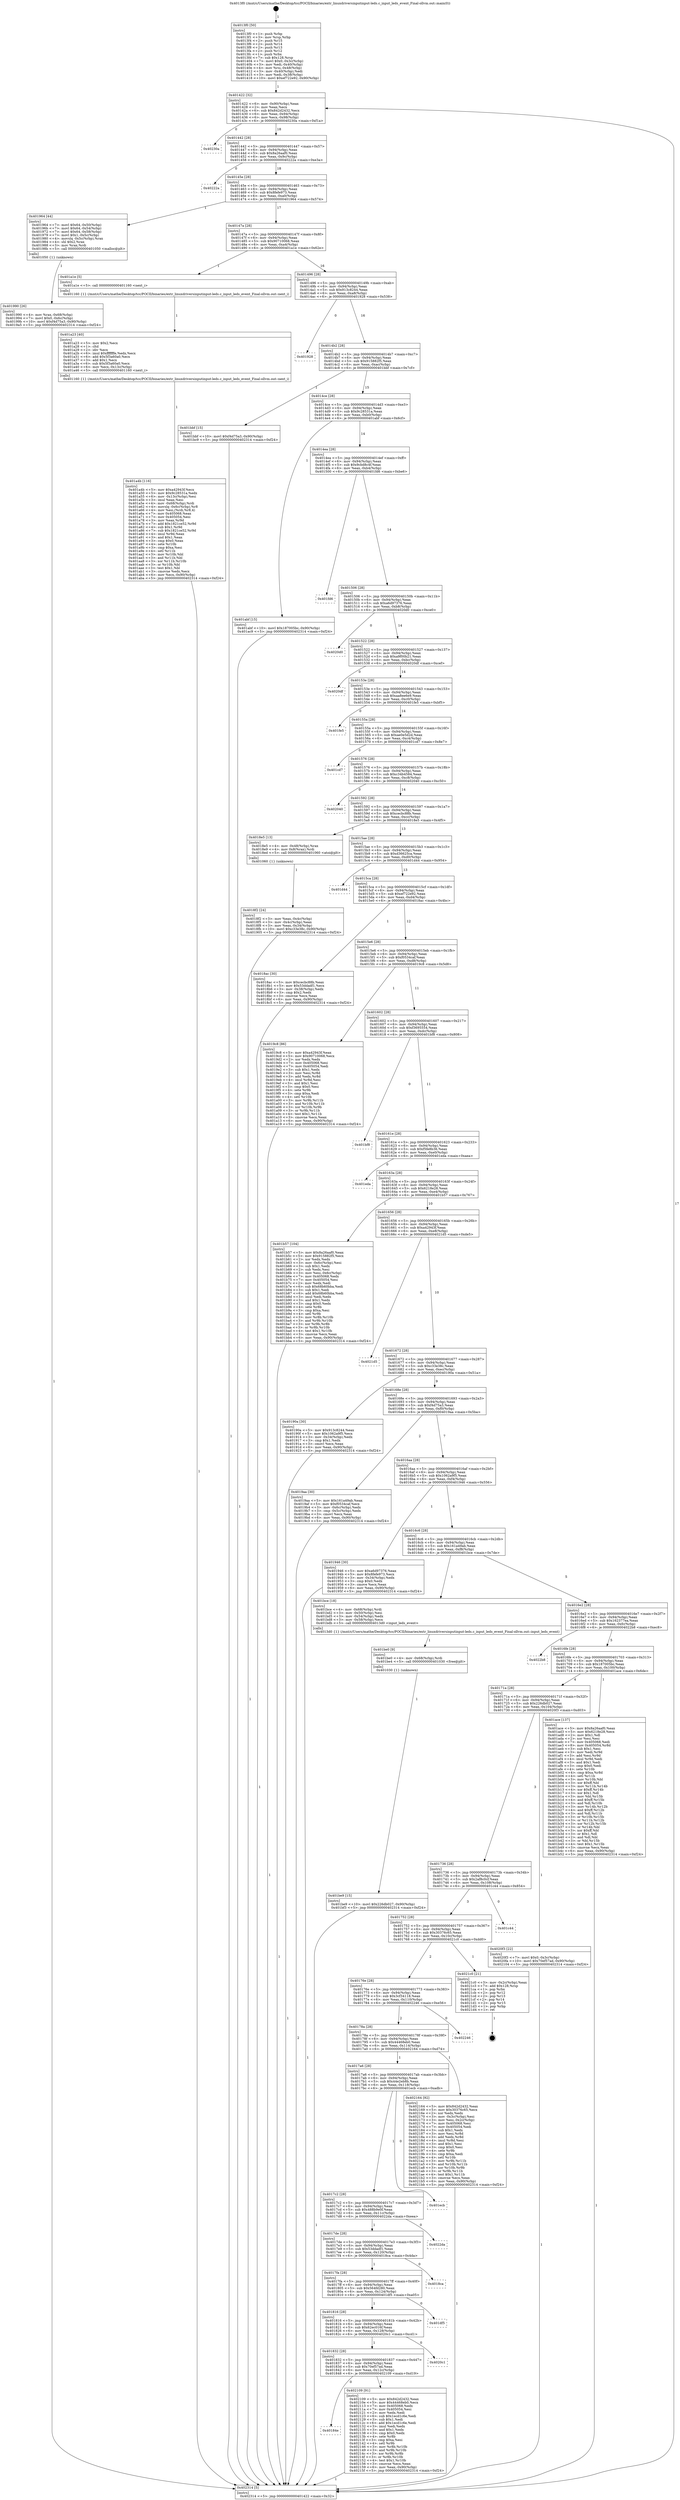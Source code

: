 digraph "0x4013f0" {
  label = "0x4013f0 (/mnt/c/Users/mathe/Desktop/tcc/POCII/binaries/extr_linuxdriversinputinput-leds.c_input_leds_event_Final-ollvm.out::main(0))"
  labelloc = "t"
  node[shape=record]

  Entry [label="",width=0.3,height=0.3,shape=circle,fillcolor=black,style=filled]
  "0x401422" [label="{
     0x401422 [32]\l
     | [instrs]\l
     &nbsp;&nbsp;0x401422 \<+6\>: mov -0x90(%rbp),%eax\l
     &nbsp;&nbsp;0x401428 \<+2\>: mov %eax,%ecx\l
     &nbsp;&nbsp;0x40142a \<+6\>: sub $0x842d2432,%ecx\l
     &nbsp;&nbsp;0x401430 \<+6\>: mov %eax,-0x94(%rbp)\l
     &nbsp;&nbsp;0x401436 \<+6\>: mov %ecx,-0x98(%rbp)\l
     &nbsp;&nbsp;0x40143c \<+6\>: je 000000000040230a \<main+0xf1a\>\l
  }"]
  "0x40230a" [label="{
     0x40230a\l
  }", style=dashed]
  "0x401442" [label="{
     0x401442 [28]\l
     | [instrs]\l
     &nbsp;&nbsp;0x401442 \<+5\>: jmp 0000000000401447 \<main+0x57\>\l
     &nbsp;&nbsp;0x401447 \<+6\>: mov -0x94(%rbp),%eax\l
     &nbsp;&nbsp;0x40144d \<+5\>: sub $0x8a26aaf0,%eax\l
     &nbsp;&nbsp;0x401452 \<+6\>: mov %eax,-0x9c(%rbp)\l
     &nbsp;&nbsp;0x401458 \<+6\>: je 000000000040222a \<main+0xe3a\>\l
  }"]
  Exit [label="",width=0.3,height=0.3,shape=circle,fillcolor=black,style=filled,peripheries=2]
  "0x40222a" [label="{
     0x40222a\l
  }", style=dashed]
  "0x40145e" [label="{
     0x40145e [28]\l
     | [instrs]\l
     &nbsp;&nbsp;0x40145e \<+5\>: jmp 0000000000401463 \<main+0x73\>\l
     &nbsp;&nbsp;0x401463 \<+6\>: mov -0x94(%rbp),%eax\l
     &nbsp;&nbsp;0x401469 \<+5\>: sub $0x8fefe973,%eax\l
     &nbsp;&nbsp;0x40146e \<+6\>: mov %eax,-0xa0(%rbp)\l
     &nbsp;&nbsp;0x401474 \<+6\>: je 0000000000401964 \<main+0x574\>\l
  }"]
  "0x40184e" [label="{
     0x40184e\l
  }", style=dashed]
  "0x401964" [label="{
     0x401964 [44]\l
     | [instrs]\l
     &nbsp;&nbsp;0x401964 \<+7\>: movl $0x64,-0x50(%rbp)\l
     &nbsp;&nbsp;0x40196b \<+7\>: movl $0x64,-0x54(%rbp)\l
     &nbsp;&nbsp;0x401972 \<+7\>: movl $0x64,-0x58(%rbp)\l
     &nbsp;&nbsp;0x401979 \<+7\>: movl $0x1,-0x5c(%rbp)\l
     &nbsp;&nbsp;0x401980 \<+4\>: movslq -0x5c(%rbp),%rax\l
     &nbsp;&nbsp;0x401984 \<+4\>: shl $0x2,%rax\l
     &nbsp;&nbsp;0x401988 \<+3\>: mov %rax,%rdi\l
     &nbsp;&nbsp;0x40198b \<+5\>: call 0000000000401050 \<malloc@plt\>\l
     | [calls]\l
     &nbsp;&nbsp;0x401050 \{1\} (unknown)\l
  }"]
  "0x40147a" [label="{
     0x40147a [28]\l
     | [instrs]\l
     &nbsp;&nbsp;0x40147a \<+5\>: jmp 000000000040147f \<main+0x8f\>\l
     &nbsp;&nbsp;0x40147f \<+6\>: mov -0x94(%rbp),%eax\l
     &nbsp;&nbsp;0x401485 \<+5\>: sub $0x90710068,%eax\l
     &nbsp;&nbsp;0x40148a \<+6\>: mov %eax,-0xa4(%rbp)\l
     &nbsp;&nbsp;0x401490 \<+6\>: je 0000000000401a1e \<main+0x62e\>\l
  }"]
  "0x402109" [label="{
     0x402109 [91]\l
     | [instrs]\l
     &nbsp;&nbsp;0x402109 \<+5\>: mov $0x842d2432,%eax\l
     &nbsp;&nbsp;0x40210e \<+5\>: mov $0x44468eb0,%ecx\l
     &nbsp;&nbsp;0x402113 \<+7\>: mov 0x405068,%edx\l
     &nbsp;&nbsp;0x40211a \<+7\>: mov 0x405054,%esi\l
     &nbsp;&nbsp;0x402121 \<+2\>: mov %edx,%edi\l
     &nbsp;&nbsp;0x402123 \<+6\>: sub $0x1ecd1c6e,%edi\l
     &nbsp;&nbsp;0x402129 \<+3\>: sub $0x1,%edi\l
     &nbsp;&nbsp;0x40212c \<+6\>: add $0x1ecd1c6e,%edi\l
     &nbsp;&nbsp;0x402132 \<+3\>: imul %edi,%edx\l
     &nbsp;&nbsp;0x402135 \<+3\>: and $0x1,%edx\l
     &nbsp;&nbsp;0x402138 \<+3\>: cmp $0x0,%edx\l
     &nbsp;&nbsp;0x40213b \<+4\>: sete %r8b\l
     &nbsp;&nbsp;0x40213f \<+3\>: cmp $0xa,%esi\l
     &nbsp;&nbsp;0x402142 \<+4\>: setl %r9b\l
     &nbsp;&nbsp;0x402146 \<+3\>: mov %r8b,%r10b\l
     &nbsp;&nbsp;0x402149 \<+3\>: and %r9b,%r10b\l
     &nbsp;&nbsp;0x40214c \<+3\>: xor %r9b,%r8b\l
     &nbsp;&nbsp;0x40214f \<+3\>: or %r8b,%r10b\l
     &nbsp;&nbsp;0x402152 \<+4\>: test $0x1,%r10b\l
     &nbsp;&nbsp;0x402156 \<+3\>: cmovne %ecx,%eax\l
     &nbsp;&nbsp;0x402159 \<+6\>: mov %eax,-0x90(%rbp)\l
     &nbsp;&nbsp;0x40215f \<+5\>: jmp 0000000000402314 \<main+0xf24\>\l
  }"]
  "0x401a1e" [label="{
     0x401a1e [5]\l
     | [instrs]\l
     &nbsp;&nbsp;0x401a1e \<+5\>: call 0000000000401160 \<next_i\>\l
     | [calls]\l
     &nbsp;&nbsp;0x401160 \{1\} (/mnt/c/Users/mathe/Desktop/tcc/POCII/binaries/extr_linuxdriversinputinput-leds.c_input_leds_event_Final-ollvm.out::next_i)\l
  }"]
  "0x401496" [label="{
     0x401496 [28]\l
     | [instrs]\l
     &nbsp;&nbsp;0x401496 \<+5\>: jmp 000000000040149b \<main+0xab\>\l
     &nbsp;&nbsp;0x40149b \<+6\>: mov -0x94(%rbp),%eax\l
     &nbsp;&nbsp;0x4014a1 \<+5\>: sub $0x913c8244,%eax\l
     &nbsp;&nbsp;0x4014a6 \<+6\>: mov %eax,-0xa8(%rbp)\l
     &nbsp;&nbsp;0x4014ac \<+6\>: je 0000000000401928 \<main+0x538\>\l
  }"]
  "0x401832" [label="{
     0x401832 [28]\l
     | [instrs]\l
     &nbsp;&nbsp;0x401832 \<+5\>: jmp 0000000000401837 \<main+0x447\>\l
     &nbsp;&nbsp;0x401837 \<+6\>: mov -0x94(%rbp),%eax\l
     &nbsp;&nbsp;0x40183d \<+5\>: sub $0x70ef57ad,%eax\l
     &nbsp;&nbsp;0x401842 \<+6\>: mov %eax,-0x12c(%rbp)\l
     &nbsp;&nbsp;0x401848 \<+6\>: je 0000000000402109 \<main+0xd19\>\l
  }"]
  "0x401928" [label="{
     0x401928\l
  }", style=dashed]
  "0x4014b2" [label="{
     0x4014b2 [28]\l
     | [instrs]\l
     &nbsp;&nbsp;0x4014b2 \<+5\>: jmp 00000000004014b7 \<main+0xc7\>\l
     &nbsp;&nbsp;0x4014b7 \<+6\>: mov -0x94(%rbp),%eax\l
     &nbsp;&nbsp;0x4014bd \<+5\>: sub $0x915882f5,%eax\l
     &nbsp;&nbsp;0x4014c2 \<+6\>: mov %eax,-0xac(%rbp)\l
     &nbsp;&nbsp;0x4014c8 \<+6\>: je 0000000000401bbf \<main+0x7cf\>\l
  }"]
  "0x4020c1" [label="{
     0x4020c1\l
  }", style=dashed]
  "0x401bbf" [label="{
     0x401bbf [15]\l
     | [instrs]\l
     &nbsp;&nbsp;0x401bbf \<+10\>: movl $0xf4d75a3,-0x90(%rbp)\l
     &nbsp;&nbsp;0x401bc9 \<+5\>: jmp 0000000000402314 \<main+0xf24\>\l
  }"]
  "0x4014ce" [label="{
     0x4014ce [28]\l
     | [instrs]\l
     &nbsp;&nbsp;0x4014ce \<+5\>: jmp 00000000004014d3 \<main+0xe3\>\l
     &nbsp;&nbsp;0x4014d3 \<+6\>: mov -0x94(%rbp),%eax\l
     &nbsp;&nbsp;0x4014d9 \<+5\>: sub $0x9c28531a,%eax\l
     &nbsp;&nbsp;0x4014de \<+6\>: mov %eax,-0xb0(%rbp)\l
     &nbsp;&nbsp;0x4014e4 \<+6\>: je 0000000000401abf \<main+0x6cf\>\l
  }"]
  "0x401816" [label="{
     0x401816 [28]\l
     | [instrs]\l
     &nbsp;&nbsp;0x401816 \<+5\>: jmp 000000000040181b \<main+0x42b\>\l
     &nbsp;&nbsp;0x40181b \<+6\>: mov -0x94(%rbp),%eax\l
     &nbsp;&nbsp;0x401821 \<+5\>: sub $0x62ec016f,%eax\l
     &nbsp;&nbsp;0x401826 \<+6\>: mov %eax,-0x128(%rbp)\l
     &nbsp;&nbsp;0x40182c \<+6\>: je 00000000004020c1 \<main+0xcd1\>\l
  }"]
  "0x401abf" [label="{
     0x401abf [15]\l
     | [instrs]\l
     &nbsp;&nbsp;0x401abf \<+10\>: movl $0x187005bc,-0x90(%rbp)\l
     &nbsp;&nbsp;0x401ac9 \<+5\>: jmp 0000000000402314 \<main+0xf24\>\l
  }"]
  "0x4014ea" [label="{
     0x4014ea [28]\l
     | [instrs]\l
     &nbsp;&nbsp;0x4014ea \<+5\>: jmp 00000000004014ef \<main+0xff\>\l
     &nbsp;&nbsp;0x4014ef \<+6\>: mov -0x94(%rbp),%eax\l
     &nbsp;&nbsp;0x4014f5 \<+5\>: sub $0x9cbd8c4f,%eax\l
     &nbsp;&nbsp;0x4014fa \<+6\>: mov %eax,-0xb4(%rbp)\l
     &nbsp;&nbsp;0x401500 \<+6\>: je 0000000000401fd6 \<main+0xbe6\>\l
  }"]
  "0x401df5" [label="{
     0x401df5\l
  }", style=dashed]
  "0x401fd6" [label="{
     0x401fd6\l
  }", style=dashed]
  "0x401506" [label="{
     0x401506 [28]\l
     | [instrs]\l
     &nbsp;&nbsp;0x401506 \<+5\>: jmp 000000000040150b \<main+0x11b\>\l
     &nbsp;&nbsp;0x40150b \<+6\>: mov -0x94(%rbp),%eax\l
     &nbsp;&nbsp;0x401511 \<+5\>: sub $0xa6d97376,%eax\l
     &nbsp;&nbsp;0x401516 \<+6\>: mov %eax,-0xb8(%rbp)\l
     &nbsp;&nbsp;0x40151c \<+6\>: je 00000000004020d0 \<main+0xce0\>\l
  }"]
  "0x4017fa" [label="{
     0x4017fa [28]\l
     | [instrs]\l
     &nbsp;&nbsp;0x4017fa \<+5\>: jmp 00000000004017ff \<main+0x40f\>\l
     &nbsp;&nbsp;0x4017ff \<+6\>: mov -0x94(%rbp),%eax\l
     &nbsp;&nbsp;0x401805 \<+5\>: sub $0x564fd280,%eax\l
     &nbsp;&nbsp;0x40180a \<+6\>: mov %eax,-0x124(%rbp)\l
     &nbsp;&nbsp;0x401810 \<+6\>: je 0000000000401df5 \<main+0xa05\>\l
  }"]
  "0x4020d0" [label="{
     0x4020d0\l
  }", style=dashed]
  "0x401522" [label="{
     0x401522 [28]\l
     | [instrs]\l
     &nbsp;&nbsp;0x401522 \<+5\>: jmp 0000000000401527 \<main+0x137\>\l
     &nbsp;&nbsp;0x401527 \<+6\>: mov -0x94(%rbp),%eax\l
     &nbsp;&nbsp;0x40152d \<+5\>: sub $0xa9f00b21,%eax\l
     &nbsp;&nbsp;0x401532 \<+6\>: mov %eax,-0xbc(%rbp)\l
     &nbsp;&nbsp;0x401538 \<+6\>: je 00000000004020df \<main+0xcef\>\l
  }"]
  "0x4018ca" [label="{
     0x4018ca\l
  }", style=dashed]
  "0x4020df" [label="{
     0x4020df\l
  }", style=dashed]
  "0x40153e" [label="{
     0x40153e [28]\l
     | [instrs]\l
     &nbsp;&nbsp;0x40153e \<+5\>: jmp 0000000000401543 \<main+0x153\>\l
     &nbsp;&nbsp;0x401543 \<+6\>: mov -0x94(%rbp),%eax\l
     &nbsp;&nbsp;0x401549 \<+5\>: sub $0xaa8ee6e9,%eax\l
     &nbsp;&nbsp;0x40154e \<+6\>: mov %eax,-0xc0(%rbp)\l
     &nbsp;&nbsp;0x401554 \<+6\>: je 0000000000401fe5 \<main+0xbf5\>\l
  }"]
  "0x4017de" [label="{
     0x4017de [28]\l
     | [instrs]\l
     &nbsp;&nbsp;0x4017de \<+5\>: jmp 00000000004017e3 \<main+0x3f3\>\l
     &nbsp;&nbsp;0x4017e3 \<+6\>: mov -0x94(%rbp),%eax\l
     &nbsp;&nbsp;0x4017e9 \<+5\>: sub $0x53ddadf1,%eax\l
     &nbsp;&nbsp;0x4017ee \<+6\>: mov %eax,-0x120(%rbp)\l
     &nbsp;&nbsp;0x4017f4 \<+6\>: je 00000000004018ca \<main+0x4da\>\l
  }"]
  "0x401fe5" [label="{
     0x401fe5\l
  }", style=dashed]
  "0x40155a" [label="{
     0x40155a [28]\l
     | [instrs]\l
     &nbsp;&nbsp;0x40155a \<+5\>: jmp 000000000040155f \<main+0x16f\>\l
     &nbsp;&nbsp;0x40155f \<+6\>: mov -0x94(%rbp),%eax\l
     &nbsp;&nbsp;0x401565 \<+5\>: sub $0xae0e5d2d,%eax\l
     &nbsp;&nbsp;0x40156a \<+6\>: mov %eax,-0xc4(%rbp)\l
     &nbsp;&nbsp;0x401570 \<+6\>: je 0000000000401cd7 \<main+0x8e7\>\l
  }"]
  "0x4022da" [label="{
     0x4022da\l
  }", style=dashed]
  "0x401cd7" [label="{
     0x401cd7\l
  }", style=dashed]
  "0x401576" [label="{
     0x401576 [28]\l
     | [instrs]\l
     &nbsp;&nbsp;0x401576 \<+5\>: jmp 000000000040157b \<main+0x18b\>\l
     &nbsp;&nbsp;0x40157b \<+6\>: mov -0x94(%rbp),%eax\l
     &nbsp;&nbsp;0x401581 \<+5\>: sub $0xc34b4584,%eax\l
     &nbsp;&nbsp;0x401586 \<+6\>: mov %eax,-0xc8(%rbp)\l
     &nbsp;&nbsp;0x40158c \<+6\>: je 0000000000402040 \<main+0xc50\>\l
  }"]
  "0x4017c2" [label="{
     0x4017c2 [28]\l
     | [instrs]\l
     &nbsp;&nbsp;0x4017c2 \<+5\>: jmp 00000000004017c7 \<main+0x3d7\>\l
     &nbsp;&nbsp;0x4017c7 \<+6\>: mov -0x94(%rbp),%eax\l
     &nbsp;&nbsp;0x4017cd \<+5\>: sub $0x488b9e0f,%eax\l
     &nbsp;&nbsp;0x4017d2 \<+6\>: mov %eax,-0x11c(%rbp)\l
     &nbsp;&nbsp;0x4017d8 \<+6\>: je 00000000004022da \<main+0xeea\>\l
  }"]
  "0x402040" [label="{
     0x402040\l
  }", style=dashed]
  "0x401592" [label="{
     0x401592 [28]\l
     | [instrs]\l
     &nbsp;&nbsp;0x401592 \<+5\>: jmp 0000000000401597 \<main+0x1a7\>\l
     &nbsp;&nbsp;0x401597 \<+6\>: mov -0x94(%rbp),%eax\l
     &nbsp;&nbsp;0x40159d \<+5\>: sub $0xcecbc88b,%eax\l
     &nbsp;&nbsp;0x4015a2 \<+6\>: mov %eax,-0xcc(%rbp)\l
     &nbsp;&nbsp;0x4015a8 \<+6\>: je 00000000004018e5 \<main+0x4f5\>\l
  }"]
  "0x401ecb" [label="{
     0x401ecb\l
  }", style=dashed]
  "0x4018e5" [label="{
     0x4018e5 [13]\l
     | [instrs]\l
     &nbsp;&nbsp;0x4018e5 \<+4\>: mov -0x48(%rbp),%rax\l
     &nbsp;&nbsp;0x4018e9 \<+4\>: mov 0x8(%rax),%rdi\l
     &nbsp;&nbsp;0x4018ed \<+5\>: call 0000000000401060 \<atoi@plt\>\l
     | [calls]\l
     &nbsp;&nbsp;0x401060 \{1\} (unknown)\l
  }"]
  "0x4015ae" [label="{
     0x4015ae [28]\l
     | [instrs]\l
     &nbsp;&nbsp;0x4015ae \<+5\>: jmp 00000000004015b3 \<main+0x1c3\>\l
     &nbsp;&nbsp;0x4015b3 \<+6\>: mov -0x94(%rbp),%eax\l
     &nbsp;&nbsp;0x4015b9 \<+5\>: sub $0xd36625ca,%eax\l
     &nbsp;&nbsp;0x4015be \<+6\>: mov %eax,-0xd0(%rbp)\l
     &nbsp;&nbsp;0x4015c4 \<+6\>: je 0000000000401d44 \<main+0x954\>\l
  }"]
  "0x4017a6" [label="{
     0x4017a6 [28]\l
     | [instrs]\l
     &nbsp;&nbsp;0x4017a6 \<+5\>: jmp 00000000004017ab \<main+0x3bb\>\l
     &nbsp;&nbsp;0x4017ab \<+6\>: mov -0x94(%rbp),%eax\l
     &nbsp;&nbsp;0x4017b1 \<+5\>: sub $0x44e2eb8b,%eax\l
     &nbsp;&nbsp;0x4017b6 \<+6\>: mov %eax,-0x118(%rbp)\l
     &nbsp;&nbsp;0x4017bc \<+6\>: je 0000000000401ecb \<main+0xadb\>\l
  }"]
  "0x401d44" [label="{
     0x401d44\l
  }", style=dashed]
  "0x4015ca" [label="{
     0x4015ca [28]\l
     | [instrs]\l
     &nbsp;&nbsp;0x4015ca \<+5\>: jmp 00000000004015cf \<main+0x1df\>\l
     &nbsp;&nbsp;0x4015cf \<+6\>: mov -0x94(%rbp),%eax\l
     &nbsp;&nbsp;0x4015d5 \<+5\>: sub $0xef722e92,%eax\l
     &nbsp;&nbsp;0x4015da \<+6\>: mov %eax,-0xd4(%rbp)\l
     &nbsp;&nbsp;0x4015e0 \<+6\>: je 00000000004018ac \<main+0x4bc\>\l
  }"]
  "0x402164" [label="{
     0x402164 [92]\l
     | [instrs]\l
     &nbsp;&nbsp;0x402164 \<+5\>: mov $0x842d2432,%eax\l
     &nbsp;&nbsp;0x402169 \<+5\>: mov $0x30376c65,%ecx\l
     &nbsp;&nbsp;0x40216e \<+2\>: xor %edx,%edx\l
     &nbsp;&nbsp;0x402170 \<+3\>: mov -0x3c(%rbp),%esi\l
     &nbsp;&nbsp;0x402173 \<+3\>: mov %esi,-0x2c(%rbp)\l
     &nbsp;&nbsp;0x402176 \<+7\>: mov 0x405068,%esi\l
     &nbsp;&nbsp;0x40217d \<+7\>: mov 0x405054,%edi\l
     &nbsp;&nbsp;0x402184 \<+3\>: sub $0x1,%edx\l
     &nbsp;&nbsp;0x402187 \<+3\>: mov %esi,%r8d\l
     &nbsp;&nbsp;0x40218a \<+3\>: add %edx,%r8d\l
     &nbsp;&nbsp;0x40218d \<+4\>: imul %r8d,%esi\l
     &nbsp;&nbsp;0x402191 \<+3\>: and $0x1,%esi\l
     &nbsp;&nbsp;0x402194 \<+3\>: cmp $0x0,%esi\l
     &nbsp;&nbsp;0x402197 \<+4\>: sete %r9b\l
     &nbsp;&nbsp;0x40219b \<+3\>: cmp $0xa,%edi\l
     &nbsp;&nbsp;0x40219e \<+4\>: setl %r10b\l
     &nbsp;&nbsp;0x4021a2 \<+3\>: mov %r9b,%r11b\l
     &nbsp;&nbsp;0x4021a5 \<+3\>: and %r10b,%r11b\l
     &nbsp;&nbsp;0x4021a8 \<+3\>: xor %r10b,%r9b\l
     &nbsp;&nbsp;0x4021ab \<+3\>: or %r9b,%r11b\l
     &nbsp;&nbsp;0x4021ae \<+4\>: test $0x1,%r11b\l
     &nbsp;&nbsp;0x4021b2 \<+3\>: cmovne %ecx,%eax\l
     &nbsp;&nbsp;0x4021b5 \<+6\>: mov %eax,-0x90(%rbp)\l
     &nbsp;&nbsp;0x4021bb \<+5\>: jmp 0000000000402314 \<main+0xf24\>\l
  }"]
  "0x4018ac" [label="{
     0x4018ac [30]\l
     | [instrs]\l
     &nbsp;&nbsp;0x4018ac \<+5\>: mov $0xcecbc88b,%eax\l
     &nbsp;&nbsp;0x4018b1 \<+5\>: mov $0x53ddadf1,%ecx\l
     &nbsp;&nbsp;0x4018b6 \<+3\>: mov -0x38(%rbp),%edx\l
     &nbsp;&nbsp;0x4018b9 \<+3\>: cmp $0x2,%edx\l
     &nbsp;&nbsp;0x4018bc \<+3\>: cmovne %ecx,%eax\l
     &nbsp;&nbsp;0x4018bf \<+6\>: mov %eax,-0x90(%rbp)\l
     &nbsp;&nbsp;0x4018c5 \<+5\>: jmp 0000000000402314 \<main+0xf24\>\l
  }"]
  "0x4015e6" [label="{
     0x4015e6 [28]\l
     | [instrs]\l
     &nbsp;&nbsp;0x4015e6 \<+5\>: jmp 00000000004015eb \<main+0x1fb\>\l
     &nbsp;&nbsp;0x4015eb \<+6\>: mov -0x94(%rbp),%eax\l
     &nbsp;&nbsp;0x4015f1 \<+5\>: sub $0xf0534caf,%eax\l
     &nbsp;&nbsp;0x4015f6 \<+6\>: mov %eax,-0xd8(%rbp)\l
     &nbsp;&nbsp;0x4015fc \<+6\>: je 00000000004019c8 \<main+0x5d8\>\l
  }"]
  "0x402314" [label="{
     0x402314 [5]\l
     | [instrs]\l
     &nbsp;&nbsp;0x402314 \<+5\>: jmp 0000000000401422 \<main+0x32\>\l
  }"]
  "0x4013f0" [label="{
     0x4013f0 [50]\l
     | [instrs]\l
     &nbsp;&nbsp;0x4013f0 \<+1\>: push %rbp\l
     &nbsp;&nbsp;0x4013f1 \<+3\>: mov %rsp,%rbp\l
     &nbsp;&nbsp;0x4013f4 \<+2\>: push %r15\l
     &nbsp;&nbsp;0x4013f6 \<+2\>: push %r14\l
     &nbsp;&nbsp;0x4013f8 \<+2\>: push %r13\l
     &nbsp;&nbsp;0x4013fa \<+2\>: push %r12\l
     &nbsp;&nbsp;0x4013fc \<+1\>: push %rbx\l
     &nbsp;&nbsp;0x4013fd \<+7\>: sub $0x128,%rsp\l
     &nbsp;&nbsp;0x401404 \<+7\>: movl $0x0,-0x3c(%rbp)\l
     &nbsp;&nbsp;0x40140b \<+3\>: mov %edi,-0x40(%rbp)\l
     &nbsp;&nbsp;0x40140e \<+4\>: mov %rsi,-0x48(%rbp)\l
     &nbsp;&nbsp;0x401412 \<+3\>: mov -0x40(%rbp),%edi\l
     &nbsp;&nbsp;0x401415 \<+3\>: mov %edi,-0x38(%rbp)\l
     &nbsp;&nbsp;0x401418 \<+10\>: movl $0xef722e92,-0x90(%rbp)\l
  }"]
  "0x4018f2" [label="{
     0x4018f2 [24]\l
     | [instrs]\l
     &nbsp;&nbsp;0x4018f2 \<+3\>: mov %eax,-0x4c(%rbp)\l
     &nbsp;&nbsp;0x4018f5 \<+3\>: mov -0x4c(%rbp),%eax\l
     &nbsp;&nbsp;0x4018f8 \<+3\>: mov %eax,-0x34(%rbp)\l
     &nbsp;&nbsp;0x4018fb \<+10\>: movl $0xc33e38c,-0x90(%rbp)\l
     &nbsp;&nbsp;0x401905 \<+5\>: jmp 0000000000402314 \<main+0xf24\>\l
  }"]
  "0x40178a" [label="{
     0x40178a [28]\l
     | [instrs]\l
     &nbsp;&nbsp;0x40178a \<+5\>: jmp 000000000040178f \<main+0x39f\>\l
     &nbsp;&nbsp;0x40178f \<+6\>: mov -0x94(%rbp),%eax\l
     &nbsp;&nbsp;0x401795 \<+5\>: sub $0x44468eb0,%eax\l
     &nbsp;&nbsp;0x40179a \<+6\>: mov %eax,-0x114(%rbp)\l
     &nbsp;&nbsp;0x4017a0 \<+6\>: je 0000000000402164 \<main+0xd74\>\l
  }"]
  "0x4019c8" [label="{
     0x4019c8 [86]\l
     | [instrs]\l
     &nbsp;&nbsp;0x4019c8 \<+5\>: mov $0xa42943f,%eax\l
     &nbsp;&nbsp;0x4019cd \<+5\>: mov $0x90710068,%ecx\l
     &nbsp;&nbsp;0x4019d2 \<+2\>: xor %edx,%edx\l
     &nbsp;&nbsp;0x4019d4 \<+7\>: mov 0x405068,%esi\l
     &nbsp;&nbsp;0x4019db \<+7\>: mov 0x405054,%edi\l
     &nbsp;&nbsp;0x4019e2 \<+3\>: sub $0x1,%edx\l
     &nbsp;&nbsp;0x4019e5 \<+3\>: mov %esi,%r8d\l
     &nbsp;&nbsp;0x4019e8 \<+3\>: add %edx,%r8d\l
     &nbsp;&nbsp;0x4019eb \<+4\>: imul %r8d,%esi\l
     &nbsp;&nbsp;0x4019ef \<+3\>: and $0x1,%esi\l
     &nbsp;&nbsp;0x4019f2 \<+3\>: cmp $0x0,%esi\l
     &nbsp;&nbsp;0x4019f5 \<+4\>: sete %r9b\l
     &nbsp;&nbsp;0x4019f9 \<+3\>: cmp $0xa,%edi\l
     &nbsp;&nbsp;0x4019fc \<+4\>: setl %r10b\l
     &nbsp;&nbsp;0x401a00 \<+3\>: mov %r9b,%r11b\l
     &nbsp;&nbsp;0x401a03 \<+3\>: and %r10b,%r11b\l
     &nbsp;&nbsp;0x401a06 \<+3\>: xor %r10b,%r9b\l
     &nbsp;&nbsp;0x401a09 \<+3\>: or %r9b,%r11b\l
     &nbsp;&nbsp;0x401a0c \<+4\>: test $0x1,%r11b\l
     &nbsp;&nbsp;0x401a10 \<+3\>: cmovne %ecx,%eax\l
     &nbsp;&nbsp;0x401a13 \<+6\>: mov %eax,-0x90(%rbp)\l
     &nbsp;&nbsp;0x401a19 \<+5\>: jmp 0000000000402314 \<main+0xf24\>\l
  }"]
  "0x401602" [label="{
     0x401602 [28]\l
     | [instrs]\l
     &nbsp;&nbsp;0x401602 \<+5\>: jmp 0000000000401607 \<main+0x217\>\l
     &nbsp;&nbsp;0x401607 \<+6\>: mov -0x94(%rbp),%eax\l
     &nbsp;&nbsp;0x40160d \<+5\>: sub $0xf3695554,%eax\l
     &nbsp;&nbsp;0x401612 \<+6\>: mov %eax,-0xdc(%rbp)\l
     &nbsp;&nbsp;0x401618 \<+6\>: je 0000000000401bf8 \<main+0x808\>\l
  }"]
  "0x402246" [label="{
     0x402246\l
  }", style=dashed]
  "0x401bf8" [label="{
     0x401bf8\l
  }", style=dashed]
  "0x40161e" [label="{
     0x40161e [28]\l
     | [instrs]\l
     &nbsp;&nbsp;0x40161e \<+5\>: jmp 0000000000401623 \<main+0x233\>\l
     &nbsp;&nbsp;0x401623 \<+6\>: mov -0x94(%rbp),%eax\l
     &nbsp;&nbsp;0x401629 \<+5\>: sub $0xf5fe8b36,%eax\l
     &nbsp;&nbsp;0x40162e \<+6\>: mov %eax,-0xe0(%rbp)\l
     &nbsp;&nbsp;0x401634 \<+6\>: je 0000000000401eda \<main+0xaea\>\l
  }"]
  "0x40176e" [label="{
     0x40176e [28]\l
     | [instrs]\l
     &nbsp;&nbsp;0x40176e \<+5\>: jmp 0000000000401773 \<main+0x383\>\l
     &nbsp;&nbsp;0x401773 \<+6\>: mov -0x94(%rbp),%eax\l
     &nbsp;&nbsp;0x401779 \<+5\>: sub $0x3cf34118,%eax\l
     &nbsp;&nbsp;0x40177e \<+6\>: mov %eax,-0x110(%rbp)\l
     &nbsp;&nbsp;0x401784 \<+6\>: je 0000000000402246 \<main+0xe56\>\l
  }"]
  "0x401eda" [label="{
     0x401eda\l
  }", style=dashed]
  "0x40163a" [label="{
     0x40163a [28]\l
     | [instrs]\l
     &nbsp;&nbsp;0x40163a \<+5\>: jmp 000000000040163f \<main+0x24f\>\l
     &nbsp;&nbsp;0x40163f \<+6\>: mov -0x94(%rbp),%eax\l
     &nbsp;&nbsp;0x401645 \<+5\>: sub $0x6218e28,%eax\l
     &nbsp;&nbsp;0x40164a \<+6\>: mov %eax,-0xe4(%rbp)\l
     &nbsp;&nbsp;0x401650 \<+6\>: je 0000000000401b57 \<main+0x767\>\l
  }"]
  "0x4021c0" [label="{
     0x4021c0 [21]\l
     | [instrs]\l
     &nbsp;&nbsp;0x4021c0 \<+3\>: mov -0x2c(%rbp),%eax\l
     &nbsp;&nbsp;0x4021c3 \<+7\>: add $0x128,%rsp\l
     &nbsp;&nbsp;0x4021ca \<+1\>: pop %rbx\l
     &nbsp;&nbsp;0x4021cb \<+2\>: pop %r12\l
     &nbsp;&nbsp;0x4021cd \<+2\>: pop %r13\l
     &nbsp;&nbsp;0x4021cf \<+2\>: pop %r14\l
     &nbsp;&nbsp;0x4021d1 \<+2\>: pop %r15\l
     &nbsp;&nbsp;0x4021d3 \<+1\>: pop %rbp\l
     &nbsp;&nbsp;0x4021d4 \<+1\>: ret\l
  }"]
  "0x401b57" [label="{
     0x401b57 [104]\l
     | [instrs]\l
     &nbsp;&nbsp;0x401b57 \<+5\>: mov $0x8a26aaf0,%eax\l
     &nbsp;&nbsp;0x401b5c \<+5\>: mov $0x915882f5,%ecx\l
     &nbsp;&nbsp;0x401b61 \<+2\>: xor %edx,%edx\l
     &nbsp;&nbsp;0x401b63 \<+3\>: mov -0x6c(%rbp),%esi\l
     &nbsp;&nbsp;0x401b66 \<+3\>: sub $0x1,%edx\l
     &nbsp;&nbsp;0x401b69 \<+2\>: sub %edx,%esi\l
     &nbsp;&nbsp;0x401b6b \<+3\>: mov %esi,-0x6c(%rbp)\l
     &nbsp;&nbsp;0x401b6e \<+7\>: mov 0x405068,%edx\l
     &nbsp;&nbsp;0x401b75 \<+7\>: mov 0x405054,%esi\l
     &nbsp;&nbsp;0x401b7c \<+2\>: mov %edx,%edi\l
     &nbsp;&nbsp;0x401b7e \<+6\>: sub $0x68b60bba,%edi\l
     &nbsp;&nbsp;0x401b84 \<+3\>: sub $0x1,%edi\l
     &nbsp;&nbsp;0x401b87 \<+6\>: add $0x68b60bba,%edi\l
     &nbsp;&nbsp;0x401b8d \<+3\>: imul %edi,%edx\l
     &nbsp;&nbsp;0x401b90 \<+3\>: and $0x1,%edx\l
     &nbsp;&nbsp;0x401b93 \<+3\>: cmp $0x0,%edx\l
     &nbsp;&nbsp;0x401b96 \<+4\>: sete %r8b\l
     &nbsp;&nbsp;0x401b9a \<+3\>: cmp $0xa,%esi\l
     &nbsp;&nbsp;0x401b9d \<+4\>: setl %r9b\l
     &nbsp;&nbsp;0x401ba1 \<+3\>: mov %r8b,%r10b\l
     &nbsp;&nbsp;0x401ba4 \<+3\>: and %r9b,%r10b\l
     &nbsp;&nbsp;0x401ba7 \<+3\>: xor %r9b,%r8b\l
     &nbsp;&nbsp;0x401baa \<+3\>: or %r8b,%r10b\l
     &nbsp;&nbsp;0x401bad \<+4\>: test $0x1,%r10b\l
     &nbsp;&nbsp;0x401bb1 \<+3\>: cmovne %ecx,%eax\l
     &nbsp;&nbsp;0x401bb4 \<+6\>: mov %eax,-0x90(%rbp)\l
     &nbsp;&nbsp;0x401bba \<+5\>: jmp 0000000000402314 \<main+0xf24\>\l
  }"]
  "0x401656" [label="{
     0x401656 [28]\l
     | [instrs]\l
     &nbsp;&nbsp;0x401656 \<+5\>: jmp 000000000040165b \<main+0x26b\>\l
     &nbsp;&nbsp;0x40165b \<+6\>: mov -0x94(%rbp),%eax\l
     &nbsp;&nbsp;0x401661 \<+5\>: sub $0xa42943f,%eax\l
     &nbsp;&nbsp;0x401666 \<+6\>: mov %eax,-0xe8(%rbp)\l
     &nbsp;&nbsp;0x40166c \<+6\>: je 00000000004021d5 \<main+0xde5\>\l
  }"]
  "0x401752" [label="{
     0x401752 [28]\l
     | [instrs]\l
     &nbsp;&nbsp;0x401752 \<+5\>: jmp 0000000000401757 \<main+0x367\>\l
     &nbsp;&nbsp;0x401757 \<+6\>: mov -0x94(%rbp),%eax\l
     &nbsp;&nbsp;0x40175d \<+5\>: sub $0x30376c65,%eax\l
     &nbsp;&nbsp;0x401762 \<+6\>: mov %eax,-0x10c(%rbp)\l
     &nbsp;&nbsp;0x401768 \<+6\>: je 00000000004021c0 \<main+0xdd0\>\l
  }"]
  "0x4021d5" [label="{
     0x4021d5\l
  }", style=dashed]
  "0x401672" [label="{
     0x401672 [28]\l
     | [instrs]\l
     &nbsp;&nbsp;0x401672 \<+5\>: jmp 0000000000401677 \<main+0x287\>\l
     &nbsp;&nbsp;0x401677 \<+6\>: mov -0x94(%rbp),%eax\l
     &nbsp;&nbsp;0x40167d \<+5\>: sub $0xc33e38c,%eax\l
     &nbsp;&nbsp;0x401682 \<+6\>: mov %eax,-0xec(%rbp)\l
     &nbsp;&nbsp;0x401688 \<+6\>: je 000000000040190a \<main+0x51a\>\l
  }"]
  "0x401c44" [label="{
     0x401c44\l
  }", style=dashed]
  "0x40190a" [label="{
     0x40190a [30]\l
     | [instrs]\l
     &nbsp;&nbsp;0x40190a \<+5\>: mov $0x913c8244,%eax\l
     &nbsp;&nbsp;0x40190f \<+5\>: mov $0x1062a9f5,%ecx\l
     &nbsp;&nbsp;0x401914 \<+3\>: mov -0x34(%rbp),%edx\l
     &nbsp;&nbsp;0x401917 \<+3\>: cmp $0x1,%edx\l
     &nbsp;&nbsp;0x40191a \<+3\>: cmovl %ecx,%eax\l
     &nbsp;&nbsp;0x40191d \<+6\>: mov %eax,-0x90(%rbp)\l
     &nbsp;&nbsp;0x401923 \<+5\>: jmp 0000000000402314 \<main+0xf24\>\l
  }"]
  "0x40168e" [label="{
     0x40168e [28]\l
     | [instrs]\l
     &nbsp;&nbsp;0x40168e \<+5\>: jmp 0000000000401693 \<main+0x2a3\>\l
     &nbsp;&nbsp;0x401693 \<+6\>: mov -0x94(%rbp),%eax\l
     &nbsp;&nbsp;0x401699 \<+5\>: sub $0xf4d75a3,%eax\l
     &nbsp;&nbsp;0x40169e \<+6\>: mov %eax,-0xf0(%rbp)\l
     &nbsp;&nbsp;0x4016a4 \<+6\>: je 00000000004019aa \<main+0x5ba\>\l
  }"]
  "0x401736" [label="{
     0x401736 [28]\l
     | [instrs]\l
     &nbsp;&nbsp;0x401736 \<+5\>: jmp 000000000040173b \<main+0x34b\>\l
     &nbsp;&nbsp;0x40173b \<+6\>: mov -0x94(%rbp),%eax\l
     &nbsp;&nbsp;0x401741 \<+5\>: sub $0x2af8c0cf,%eax\l
     &nbsp;&nbsp;0x401746 \<+6\>: mov %eax,-0x108(%rbp)\l
     &nbsp;&nbsp;0x40174c \<+6\>: je 0000000000401c44 \<main+0x854\>\l
  }"]
  "0x4019aa" [label="{
     0x4019aa [30]\l
     | [instrs]\l
     &nbsp;&nbsp;0x4019aa \<+5\>: mov $0x161a49ab,%eax\l
     &nbsp;&nbsp;0x4019af \<+5\>: mov $0xf0534caf,%ecx\l
     &nbsp;&nbsp;0x4019b4 \<+3\>: mov -0x6c(%rbp),%edx\l
     &nbsp;&nbsp;0x4019b7 \<+3\>: cmp -0x5c(%rbp),%edx\l
     &nbsp;&nbsp;0x4019ba \<+3\>: cmovl %ecx,%eax\l
     &nbsp;&nbsp;0x4019bd \<+6\>: mov %eax,-0x90(%rbp)\l
     &nbsp;&nbsp;0x4019c3 \<+5\>: jmp 0000000000402314 \<main+0xf24\>\l
  }"]
  "0x4016aa" [label="{
     0x4016aa [28]\l
     | [instrs]\l
     &nbsp;&nbsp;0x4016aa \<+5\>: jmp 00000000004016af \<main+0x2bf\>\l
     &nbsp;&nbsp;0x4016af \<+6\>: mov -0x94(%rbp),%eax\l
     &nbsp;&nbsp;0x4016b5 \<+5\>: sub $0x1062a9f5,%eax\l
     &nbsp;&nbsp;0x4016ba \<+6\>: mov %eax,-0xf4(%rbp)\l
     &nbsp;&nbsp;0x4016c0 \<+6\>: je 0000000000401946 \<main+0x556\>\l
  }"]
  "0x4020f3" [label="{
     0x4020f3 [22]\l
     | [instrs]\l
     &nbsp;&nbsp;0x4020f3 \<+7\>: movl $0x0,-0x3c(%rbp)\l
     &nbsp;&nbsp;0x4020fa \<+10\>: movl $0x70ef57ad,-0x90(%rbp)\l
     &nbsp;&nbsp;0x402104 \<+5\>: jmp 0000000000402314 \<main+0xf24\>\l
  }"]
  "0x401946" [label="{
     0x401946 [30]\l
     | [instrs]\l
     &nbsp;&nbsp;0x401946 \<+5\>: mov $0xa6d97376,%eax\l
     &nbsp;&nbsp;0x40194b \<+5\>: mov $0x8fefe973,%ecx\l
     &nbsp;&nbsp;0x401950 \<+3\>: mov -0x34(%rbp),%edx\l
     &nbsp;&nbsp;0x401953 \<+3\>: cmp $0x0,%edx\l
     &nbsp;&nbsp;0x401956 \<+3\>: cmove %ecx,%eax\l
     &nbsp;&nbsp;0x401959 \<+6\>: mov %eax,-0x90(%rbp)\l
     &nbsp;&nbsp;0x40195f \<+5\>: jmp 0000000000402314 \<main+0xf24\>\l
  }"]
  "0x4016c6" [label="{
     0x4016c6 [28]\l
     | [instrs]\l
     &nbsp;&nbsp;0x4016c6 \<+5\>: jmp 00000000004016cb \<main+0x2db\>\l
     &nbsp;&nbsp;0x4016cb \<+6\>: mov -0x94(%rbp),%eax\l
     &nbsp;&nbsp;0x4016d1 \<+5\>: sub $0x161a49ab,%eax\l
     &nbsp;&nbsp;0x4016d6 \<+6\>: mov %eax,-0xf8(%rbp)\l
     &nbsp;&nbsp;0x4016dc \<+6\>: je 0000000000401bce \<main+0x7de\>\l
  }"]
  "0x401990" [label="{
     0x401990 [26]\l
     | [instrs]\l
     &nbsp;&nbsp;0x401990 \<+4\>: mov %rax,-0x68(%rbp)\l
     &nbsp;&nbsp;0x401994 \<+7\>: movl $0x0,-0x6c(%rbp)\l
     &nbsp;&nbsp;0x40199b \<+10\>: movl $0xf4d75a3,-0x90(%rbp)\l
     &nbsp;&nbsp;0x4019a5 \<+5\>: jmp 0000000000402314 \<main+0xf24\>\l
  }"]
  "0x401a23" [label="{
     0x401a23 [40]\l
     | [instrs]\l
     &nbsp;&nbsp;0x401a23 \<+5\>: mov $0x2,%ecx\l
     &nbsp;&nbsp;0x401a28 \<+1\>: cltd\l
     &nbsp;&nbsp;0x401a29 \<+2\>: idiv %ecx\l
     &nbsp;&nbsp;0x401a2b \<+6\>: imul $0xfffffffe,%edx,%ecx\l
     &nbsp;&nbsp;0x401a31 \<+6\>: add $0x5f3a60a0,%ecx\l
     &nbsp;&nbsp;0x401a37 \<+3\>: add $0x1,%ecx\l
     &nbsp;&nbsp;0x401a3a \<+6\>: sub $0x5f3a60a0,%ecx\l
     &nbsp;&nbsp;0x401a40 \<+6\>: mov %ecx,-0x13c(%rbp)\l
     &nbsp;&nbsp;0x401a46 \<+5\>: call 0000000000401160 \<next_i\>\l
     | [calls]\l
     &nbsp;&nbsp;0x401160 \{1\} (/mnt/c/Users/mathe/Desktop/tcc/POCII/binaries/extr_linuxdriversinputinput-leds.c_input_leds_event_Final-ollvm.out::next_i)\l
  }"]
  "0x401a4b" [label="{
     0x401a4b [116]\l
     | [instrs]\l
     &nbsp;&nbsp;0x401a4b \<+5\>: mov $0xa42943f,%ecx\l
     &nbsp;&nbsp;0x401a50 \<+5\>: mov $0x9c28531a,%edx\l
     &nbsp;&nbsp;0x401a55 \<+6\>: mov -0x13c(%rbp),%esi\l
     &nbsp;&nbsp;0x401a5b \<+3\>: imul %eax,%esi\l
     &nbsp;&nbsp;0x401a5e \<+4\>: mov -0x68(%rbp),%rdi\l
     &nbsp;&nbsp;0x401a62 \<+4\>: movslq -0x6c(%rbp),%r8\l
     &nbsp;&nbsp;0x401a66 \<+4\>: mov %esi,(%rdi,%r8,4)\l
     &nbsp;&nbsp;0x401a6a \<+7\>: mov 0x405068,%eax\l
     &nbsp;&nbsp;0x401a71 \<+7\>: mov 0x405054,%esi\l
     &nbsp;&nbsp;0x401a78 \<+3\>: mov %eax,%r9d\l
     &nbsp;&nbsp;0x401a7b \<+7\>: add $0x1821ce52,%r9d\l
     &nbsp;&nbsp;0x401a82 \<+4\>: sub $0x1,%r9d\l
     &nbsp;&nbsp;0x401a86 \<+7\>: sub $0x1821ce52,%r9d\l
     &nbsp;&nbsp;0x401a8d \<+4\>: imul %r9d,%eax\l
     &nbsp;&nbsp;0x401a91 \<+3\>: and $0x1,%eax\l
     &nbsp;&nbsp;0x401a94 \<+3\>: cmp $0x0,%eax\l
     &nbsp;&nbsp;0x401a97 \<+4\>: sete %r10b\l
     &nbsp;&nbsp;0x401a9b \<+3\>: cmp $0xa,%esi\l
     &nbsp;&nbsp;0x401a9e \<+4\>: setl %r11b\l
     &nbsp;&nbsp;0x401aa2 \<+3\>: mov %r10b,%bl\l
     &nbsp;&nbsp;0x401aa5 \<+3\>: and %r11b,%bl\l
     &nbsp;&nbsp;0x401aa8 \<+3\>: xor %r11b,%r10b\l
     &nbsp;&nbsp;0x401aab \<+3\>: or %r10b,%bl\l
     &nbsp;&nbsp;0x401aae \<+3\>: test $0x1,%bl\l
     &nbsp;&nbsp;0x401ab1 \<+3\>: cmovne %edx,%ecx\l
     &nbsp;&nbsp;0x401ab4 \<+6\>: mov %ecx,-0x90(%rbp)\l
     &nbsp;&nbsp;0x401aba \<+5\>: jmp 0000000000402314 \<main+0xf24\>\l
  }"]
  "0x401be9" [label="{
     0x401be9 [15]\l
     | [instrs]\l
     &nbsp;&nbsp;0x401be9 \<+10\>: movl $0x226db027,-0x90(%rbp)\l
     &nbsp;&nbsp;0x401bf3 \<+5\>: jmp 0000000000402314 \<main+0xf24\>\l
  }"]
  "0x401bce" [label="{
     0x401bce [18]\l
     | [instrs]\l
     &nbsp;&nbsp;0x401bce \<+4\>: mov -0x68(%rbp),%rdi\l
     &nbsp;&nbsp;0x401bd2 \<+3\>: mov -0x50(%rbp),%esi\l
     &nbsp;&nbsp;0x401bd5 \<+3\>: mov -0x54(%rbp),%edx\l
     &nbsp;&nbsp;0x401bd8 \<+3\>: mov -0x58(%rbp),%ecx\l
     &nbsp;&nbsp;0x401bdb \<+5\>: call 00000000004013d0 \<input_leds_event\>\l
     | [calls]\l
     &nbsp;&nbsp;0x4013d0 \{1\} (/mnt/c/Users/mathe/Desktop/tcc/POCII/binaries/extr_linuxdriversinputinput-leds.c_input_leds_event_Final-ollvm.out::input_leds_event)\l
  }"]
  "0x4016e2" [label="{
     0x4016e2 [28]\l
     | [instrs]\l
     &nbsp;&nbsp;0x4016e2 \<+5\>: jmp 00000000004016e7 \<main+0x2f7\>\l
     &nbsp;&nbsp;0x4016e7 \<+6\>: mov -0x94(%rbp),%eax\l
     &nbsp;&nbsp;0x4016ed \<+5\>: sub $0x162377ea,%eax\l
     &nbsp;&nbsp;0x4016f2 \<+6\>: mov %eax,-0xfc(%rbp)\l
     &nbsp;&nbsp;0x4016f8 \<+6\>: je 00000000004022b8 \<main+0xec8\>\l
  }"]
  "0x401be0" [label="{
     0x401be0 [9]\l
     | [instrs]\l
     &nbsp;&nbsp;0x401be0 \<+4\>: mov -0x68(%rbp),%rdi\l
     &nbsp;&nbsp;0x401be4 \<+5\>: call 0000000000401030 \<free@plt\>\l
     | [calls]\l
     &nbsp;&nbsp;0x401030 \{1\} (unknown)\l
  }"]
  "0x4022b8" [label="{
     0x4022b8\l
  }", style=dashed]
  "0x4016fe" [label="{
     0x4016fe [28]\l
     | [instrs]\l
     &nbsp;&nbsp;0x4016fe \<+5\>: jmp 0000000000401703 \<main+0x313\>\l
     &nbsp;&nbsp;0x401703 \<+6\>: mov -0x94(%rbp),%eax\l
     &nbsp;&nbsp;0x401709 \<+5\>: sub $0x187005bc,%eax\l
     &nbsp;&nbsp;0x40170e \<+6\>: mov %eax,-0x100(%rbp)\l
     &nbsp;&nbsp;0x401714 \<+6\>: je 0000000000401ace \<main+0x6de\>\l
  }"]
  "0x40171a" [label="{
     0x40171a [28]\l
     | [instrs]\l
     &nbsp;&nbsp;0x40171a \<+5\>: jmp 000000000040171f \<main+0x32f\>\l
     &nbsp;&nbsp;0x40171f \<+6\>: mov -0x94(%rbp),%eax\l
     &nbsp;&nbsp;0x401725 \<+5\>: sub $0x226db027,%eax\l
     &nbsp;&nbsp;0x40172a \<+6\>: mov %eax,-0x104(%rbp)\l
     &nbsp;&nbsp;0x401730 \<+6\>: je 00000000004020f3 \<main+0xd03\>\l
  }"]
  "0x401ace" [label="{
     0x401ace [137]\l
     | [instrs]\l
     &nbsp;&nbsp;0x401ace \<+5\>: mov $0x8a26aaf0,%eax\l
     &nbsp;&nbsp;0x401ad3 \<+5\>: mov $0x6218e28,%ecx\l
     &nbsp;&nbsp;0x401ad8 \<+2\>: mov $0x1,%dl\l
     &nbsp;&nbsp;0x401ada \<+2\>: xor %esi,%esi\l
     &nbsp;&nbsp;0x401adc \<+7\>: mov 0x405068,%edi\l
     &nbsp;&nbsp;0x401ae3 \<+8\>: mov 0x405054,%r8d\l
     &nbsp;&nbsp;0x401aeb \<+3\>: sub $0x1,%esi\l
     &nbsp;&nbsp;0x401aee \<+3\>: mov %edi,%r9d\l
     &nbsp;&nbsp;0x401af1 \<+3\>: add %esi,%r9d\l
     &nbsp;&nbsp;0x401af4 \<+4\>: imul %r9d,%edi\l
     &nbsp;&nbsp;0x401af8 \<+3\>: and $0x1,%edi\l
     &nbsp;&nbsp;0x401afb \<+3\>: cmp $0x0,%edi\l
     &nbsp;&nbsp;0x401afe \<+4\>: sete %r10b\l
     &nbsp;&nbsp;0x401b02 \<+4\>: cmp $0xa,%r8d\l
     &nbsp;&nbsp;0x401b06 \<+4\>: setl %r11b\l
     &nbsp;&nbsp;0x401b0a \<+3\>: mov %r10b,%bl\l
     &nbsp;&nbsp;0x401b0d \<+3\>: xor $0xff,%bl\l
     &nbsp;&nbsp;0x401b10 \<+3\>: mov %r11b,%r14b\l
     &nbsp;&nbsp;0x401b13 \<+4\>: xor $0xff,%r14b\l
     &nbsp;&nbsp;0x401b17 \<+3\>: xor $0x1,%dl\l
     &nbsp;&nbsp;0x401b1a \<+3\>: mov %bl,%r15b\l
     &nbsp;&nbsp;0x401b1d \<+4\>: and $0xff,%r15b\l
     &nbsp;&nbsp;0x401b21 \<+3\>: and %dl,%r10b\l
     &nbsp;&nbsp;0x401b24 \<+3\>: mov %r14b,%r12b\l
     &nbsp;&nbsp;0x401b27 \<+4\>: and $0xff,%r12b\l
     &nbsp;&nbsp;0x401b2b \<+3\>: and %dl,%r11b\l
     &nbsp;&nbsp;0x401b2e \<+3\>: or %r10b,%r15b\l
     &nbsp;&nbsp;0x401b31 \<+3\>: or %r11b,%r12b\l
     &nbsp;&nbsp;0x401b34 \<+3\>: xor %r12b,%r15b\l
     &nbsp;&nbsp;0x401b37 \<+3\>: or %r14b,%bl\l
     &nbsp;&nbsp;0x401b3a \<+3\>: xor $0xff,%bl\l
     &nbsp;&nbsp;0x401b3d \<+3\>: or $0x1,%dl\l
     &nbsp;&nbsp;0x401b40 \<+2\>: and %dl,%bl\l
     &nbsp;&nbsp;0x401b42 \<+3\>: or %bl,%r15b\l
     &nbsp;&nbsp;0x401b45 \<+4\>: test $0x1,%r15b\l
     &nbsp;&nbsp;0x401b49 \<+3\>: cmovne %ecx,%eax\l
     &nbsp;&nbsp;0x401b4c \<+6\>: mov %eax,-0x90(%rbp)\l
     &nbsp;&nbsp;0x401b52 \<+5\>: jmp 0000000000402314 \<main+0xf24\>\l
  }"]
  Entry -> "0x4013f0" [label=" 1"]
  "0x401422" -> "0x40230a" [label=" 0"]
  "0x401422" -> "0x401442" [label=" 18"]
  "0x4021c0" -> Exit [label=" 1"]
  "0x401442" -> "0x40222a" [label=" 0"]
  "0x401442" -> "0x40145e" [label=" 18"]
  "0x402164" -> "0x402314" [label=" 1"]
  "0x40145e" -> "0x401964" [label=" 1"]
  "0x40145e" -> "0x40147a" [label=" 17"]
  "0x402109" -> "0x402314" [label=" 1"]
  "0x40147a" -> "0x401a1e" [label=" 1"]
  "0x40147a" -> "0x401496" [label=" 16"]
  "0x401832" -> "0x40184e" [label=" 0"]
  "0x401496" -> "0x401928" [label=" 0"]
  "0x401496" -> "0x4014b2" [label=" 16"]
  "0x401832" -> "0x402109" [label=" 1"]
  "0x4014b2" -> "0x401bbf" [label=" 1"]
  "0x4014b2" -> "0x4014ce" [label=" 15"]
  "0x401816" -> "0x401832" [label=" 1"]
  "0x4014ce" -> "0x401abf" [label=" 1"]
  "0x4014ce" -> "0x4014ea" [label=" 14"]
  "0x401816" -> "0x4020c1" [label=" 0"]
  "0x4014ea" -> "0x401fd6" [label=" 0"]
  "0x4014ea" -> "0x401506" [label=" 14"]
  "0x4017fa" -> "0x401816" [label=" 1"]
  "0x401506" -> "0x4020d0" [label=" 0"]
  "0x401506" -> "0x401522" [label=" 14"]
  "0x4017fa" -> "0x401df5" [label=" 0"]
  "0x401522" -> "0x4020df" [label=" 0"]
  "0x401522" -> "0x40153e" [label=" 14"]
  "0x4017de" -> "0x4017fa" [label=" 1"]
  "0x40153e" -> "0x401fe5" [label=" 0"]
  "0x40153e" -> "0x40155a" [label=" 14"]
  "0x4017de" -> "0x4018ca" [label=" 0"]
  "0x40155a" -> "0x401cd7" [label=" 0"]
  "0x40155a" -> "0x401576" [label=" 14"]
  "0x4017c2" -> "0x4017de" [label=" 1"]
  "0x401576" -> "0x402040" [label=" 0"]
  "0x401576" -> "0x401592" [label=" 14"]
  "0x4017c2" -> "0x4022da" [label=" 0"]
  "0x401592" -> "0x4018e5" [label=" 1"]
  "0x401592" -> "0x4015ae" [label=" 13"]
  "0x4017a6" -> "0x4017c2" [label=" 1"]
  "0x4015ae" -> "0x401d44" [label=" 0"]
  "0x4015ae" -> "0x4015ca" [label=" 13"]
  "0x4017a6" -> "0x401ecb" [label=" 0"]
  "0x4015ca" -> "0x4018ac" [label=" 1"]
  "0x4015ca" -> "0x4015e6" [label=" 12"]
  "0x4018ac" -> "0x402314" [label=" 1"]
  "0x4013f0" -> "0x401422" [label=" 1"]
  "0x402314" -> "0x401422" [label=" 17"]
  "0x4018e5" -> "0x4018f2" [label=" 1"]
  "0x4018f2" -> "0x402314" [label=" 1"]
  "0x40178a" -> "0x4017a6" [label=" 1"]
  "0x4015e6" -> "0x4019c8" [label=" 1"]
  "0x4015e6" -> "0x401602" [label=" 11"]
  "0x40178a" -> "0x402164" [label=" 1"]
  "0x401602" -> "0x401bf8" [label=" 0"]
  "0x401602" -> "0x40161e" [label=" 11"]
  "0x40176e" -> "0x40178a" [label=" 2"]
  "0x40161e" -> "0x401eda" [label=" 0"]
  "0x40161e" -> "0x40163a" [label=" 11"]
  "0x40176e" -> "0x402246" [label=" 0"]
  "0x40163a" -> "0x401b57" [label=" 1"]
  "0x40163a" -> "0x401656" [label=" 10"]
  "0x401752" -> "0x40176e" [label=" 2"]
  "0x401656" -> "0x4021d5" [label=" 0"]
  "0x401656" -> "0x401672" [label=" 10"]
  "0x401752" -> "0x4021c0" [label=" 1"]
  "0x401672" -> "0x40190a" [label=" 1"]
  "0x401672" -> "0x40168e" [label=" 9"]
  "0x40190a" -> "0x402314" [label=" 1"]
  "0x401736" -> "0x401752" [label=" 3"]
  "0x40168e" -> "0x4019aa" [label=" 2"]
  "0x40168e" -> "0x4016aa" [label=" 7"]
  "0x401736" -> "0x401c44" [label=" 0"]
  "0x4016aa" -> "0x401946" [label=" 1"]
  "0x4016aa" -> "0x4016c6" [label=" 6"]
  "0x401946" -> "0x402314" [label=" 1"]
  "0x401964" -> "0x401990" [label=" 1"]
  "0x401990" -> "0x402314" [label=" 1"]
  "0x4019aa" -> "0x402314" [label=" 2"]
  "0x4019c8" -> "0x402314" [label=" 1"]
  "0x401a1e" -> "0x401a23" [label=" 1"]
  "0x401a23" -> "0x401a4b" [label=" 1"]
  "0x401a4b" -> "0x402314" [label=" 1"]
  "0x401abf" -> "0x402314" [label=" 1"]
  "0x4020f3" -> "0x402314" [label=" 1"]
  "0x4016c6" -> "0x401bce" [label=" 1"]
  "0x4016c6" -> "0x4016e2" [label=" 5"]
  "0x40171a" -> "0x4020f3" [label=" 1"]
  "0x4016e2" -> "0x4022b8" [label=" 0"]
  "0x4016e2" -> "0x4016fe" [label=" 5"]
  "0x40171a" -> "0x401736" [label=" 3"]
  "0x4016fe" -> "0x401ace" [label=" 1"]
  "0x4016fe" -> "0x40171a" [label=" 4"]
  "0x401ace" -> "0x402314" [label=" 1"]
  "0x401b57" -> "0x402314" [label=" 1"]
  "0x401bbf" -> "0x402314" [label=" 1"]
  "0x401bce" -> "0x401be0" [label=" 1"]
  "0x401be0" -> "0x401be9" [label=" 1"]
  "0x401be9" -> "0x402314" [label=" 1"]
}
